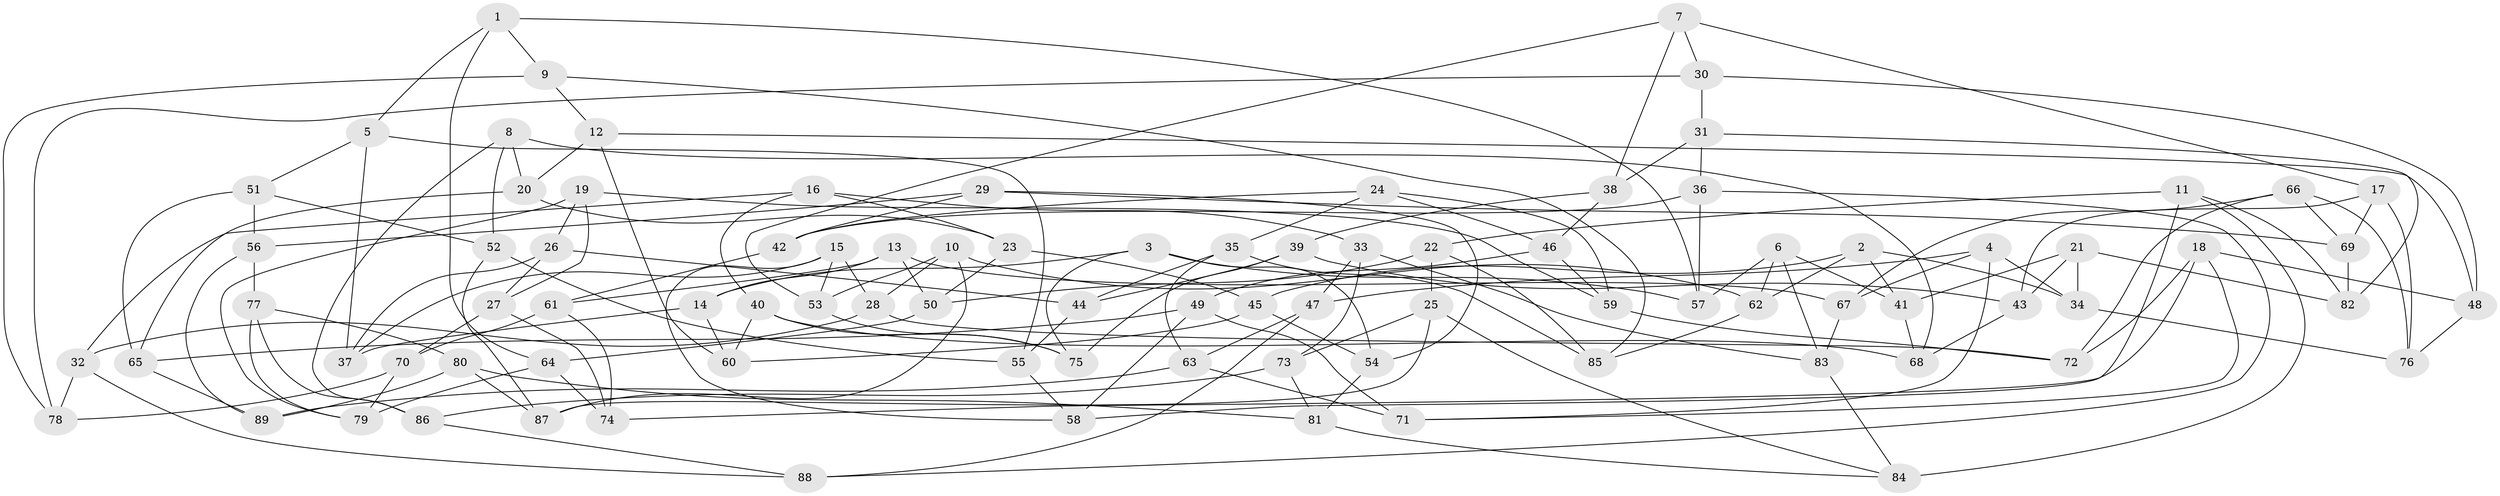 // Generated by graph-tools (version 1.1) at 2025/26/03/09/25 03:26:53]
// undirected, 89 vertices, 178 edges
graph export_dot {
graph [start="1"]
  node [color=gray90,style=filled];
  1;
  2;
  3;
  4;
  5;
  6;
  7;
  8;
  9;
  10;
  11;
  12;
  13;
  14;
  15;
  16;
  17;
  18;
  19;
  20;
  21;
  22;
  23;
  24;
  25;
  26;
  27;
  28;
  29;
  30;
  31;
  32;
  33;
  34;
  35;
  36;
  37;
  38;
  39;
  40;
  41;
  42;
  43;
  44;
  45;
  46;
  47;
  48;
  49;
  50;
  51;
  52;
  53;
  54;
  55;
  56;
  57;
  58;
  59;
  60;
  61;
  62;
  63;
  64;
  65;
  66;
  67;
  68;
  69;
  70;
  71;
  72;
  73;
  74;
  75;
  76;
  77;
  78;
  79;
  80;
  81;
  82;
  83;
  84;
  85;
  86;
  87;
  88;
  89;
  1 -- 64;
  1 -- 5;
  1 -- 57;
  1 -- 9;
  2 -- 34;
  2 -- 62;
  2 -- 45;
  2 -- 41;
  3 -- 75;
  3 -- 57;
  3 -- 54;
  3 -- 14;
  4 -- 47;
  4 -- 67;
  4 -- 34;
  4 -- 71;
  5 -- 55;
  5 -- 51;
  5 -- 37;
  6 -- 62;
  6 -- 83;
  6 -- 57;
  6 -- 41;
  7 -- 30;
  7 -- 17;
  7 -- 38;
  7 -- 53;
  8 -- 52;
  8 -- 68;
  8 -- 20;
  8 -- 86;
  9 -- 12;
  9 -- 85;
  9 -- 78;
  10 -- 53;
  10 -- 28;
  10 -- 62;
  10 -- 87;
  11 -- 84;
  11 -- 58;
  11 -- 22;
  11 -- 82;
  12 -- 20;
  12 -- 60;
  12 -- 48;
  13 -- 14;
  13 -- 67;
  13 -- 50;
  13 -- 61;
  14 -- 37;
  14 -- 60;
  15 -- 53;
  15 -- 37;
  15 -- 58;
  15 -- 28;
  16 -- 40;
  16 -- 23;
  16 -- 32;
  16 -- 33;
  17 -- 76;
  17 -- 69;
  17 -- 43;
  18 -- 48;
  18 -- 72;
  18 -- 71;
  18 -- 74;
  19 -- 27;
  19 -- 26;
  19 -- 59;
  19 -- 79;
  20 -- 23;
  20 -- 65;
  21 -- 82;
  21 -- 43;
  21 -- 34;
  21 -- 41;
  22 -- 50;
  22 -- 25;
  22 -- 85;
  23 -- 50;
  23 -- 45;
  24 -- 35;
  24 -- 46;
  24 -- 59;
  24 -- 42;
  25 -- 73;
  25 -- 87;
  25 -- 84;
  26 -- 44;
  26 -- 27;
  26 -- 37;
  27 -- 74;
  27 -- 70;
  28 -- 32;
  28 -- 72;
  29 -- 69;
  29 -- 56;
  29 -- 42;
  29 -- 54;
  30 -- 48;
  30 -- 78;
  30 -- 31;
  31 -- 38;
  31 -- 36;
  31 -- 82;
  32 -- 78;
  32 -- 88;
  33 -- 47;
  33 -- 73;
  33 -- 83;
  34 -- 76;
  35 -- 44;
  35 -- 63;
  35 -- 85;
  36 -- 88;
  36 -- 57;
  36 -- 42;
  38 -- 39;
  38 -- 46;
  39 -- 43;
  39 -- 75;
  39 -- 44;
  40 -- 68;
  40 -- 75;
  40 -- 60;
  41 -- 68;
  42 -- 61;
  43 -- 68;
  44 -- 55;
  45 -- 60;
  45 -- 54;
  46 -- 59;
  46 -- 49;
  47 -- 63;
  47 -- 88;
  48 -- 76;
  49 -- 71;
  49 -- 65;
  49 -- 58;
  50 -- 64;
  51 -- 65;
  51 -- 56;
  51 -- 52;
  52 -- 55;
  52 -- 87;
  53 -- 75;
  54 -- 81;
  55 -- 58;
  56 -- 77;
  56 -- 89;
  59 -- 72;
  61 -- 74;
  61 -- 70;
  62 -- 85;
  63 -- 89;
  63 -- 71;
  64 -- 74;
  64 -- 79;
  65 -- 89;
  66 -- 69;
  66 -- 76;
  66 -- 72;
  66 -- 67;
  67 -- 83;
  69 -- 82;
  70 -- 78;
  70 -- 79;
  73 -- 81;
  73 -- 86;
  77 -- 79;
  77 -- 86;
  77 -- 80;
  80 -- 89;
  80 -- 81;
  80 -- 87;
  81 -- 84;
  83 -- 84;
  86 -- 88;
}
